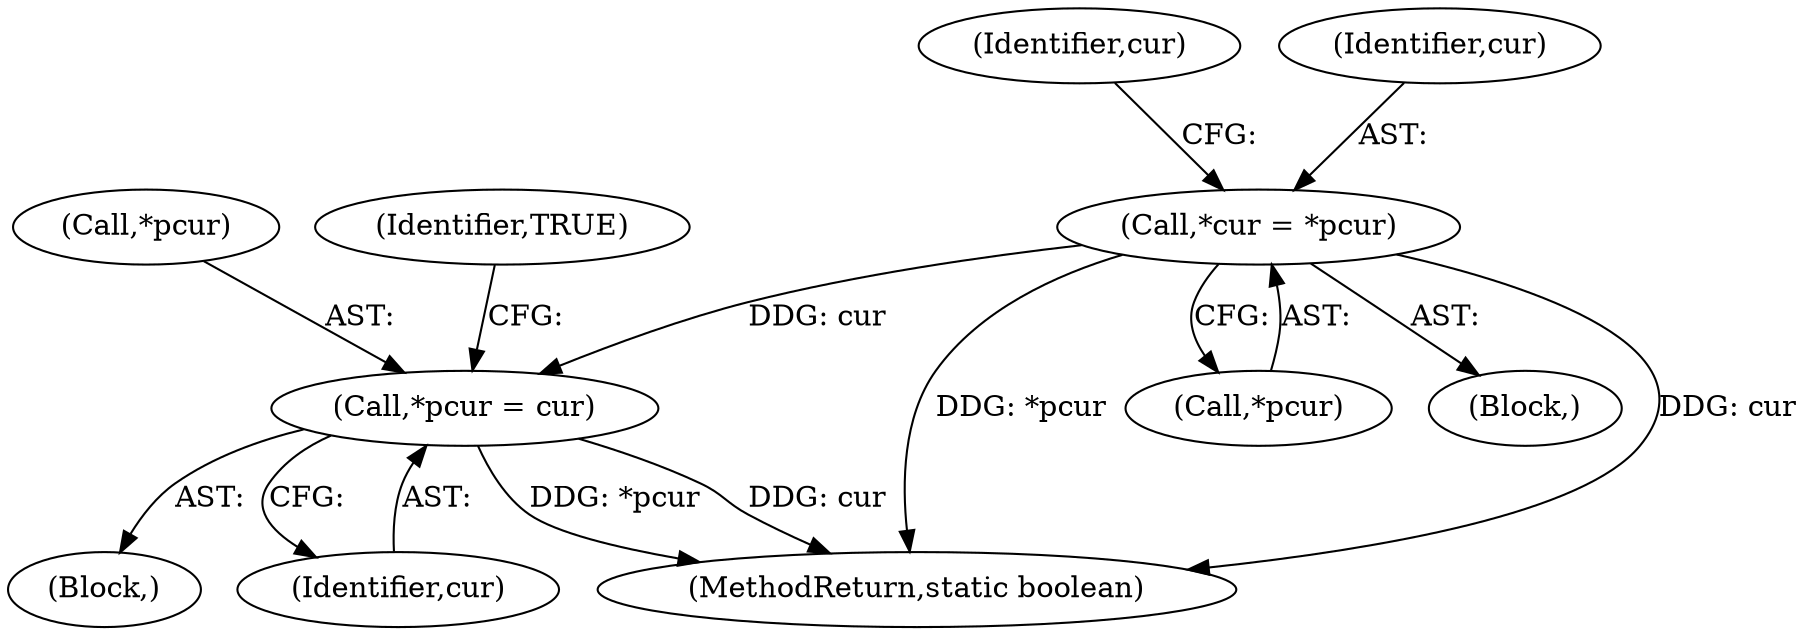 digraph "0_virglrenderer_e534b51ca3c3cd25f3990589932a9ed711c59b27@pointer" {
"1004054" [label="(Call,*cur = *pcur)"];
"1004070" [label="(Call,*pcur = cur)"];
"1004070" [label="(Call,*pcur = cur)"];
"1004155" [label="(MethodReturn,static boolean)"];
"1004061" [label="(Identifier,cur)"];
"1004071" [label="(Call,*pcur)"];
"1004065" [label="(Block,)"];
"1004073" [label="(Identifier,cur)"];
"1004054" [label="(Call,*cur = *pcur)"];
"1004075" [label="(Identifier,TRUE)"];
"1004055" [label="(Identifier,cur)"];
"1004056" [label="(Call,*pcur)"];
"1004052" [label="(Block,)"];
"1004054" -> "1004052"  [label="AST: "];
"1004054" -> "1004056"  [label="CFG: "];
"1004055" -> "1004054"  [label="AST: "];
"1004056" -> "1004054"  [label="AST: "];
"1004061" -> "1004054"  [label="CFG: "];
"1004054" -> "1004155"  [label="DDG: cur"];
"1004054" -> "1004155"  [label="DDG: *pcur"];
"1004054" -> "1004070"  [label="DDG: cur"];
"1004070" -> "1004065"  [label="AST: "];
"1004070" -> "1004073"  [label="CFG: "];
"1004071" -> "1004070"  [label="AST: "];
"1004073" -> "1004070"  [label="AST: "];
"1004075" -> "1004070"  [label="CFG: "];
"1004070" -> "1004155"  [label="DDG: *pcur"];
"1004070" -> "1004155"  [label="DDG: cur"];
}
